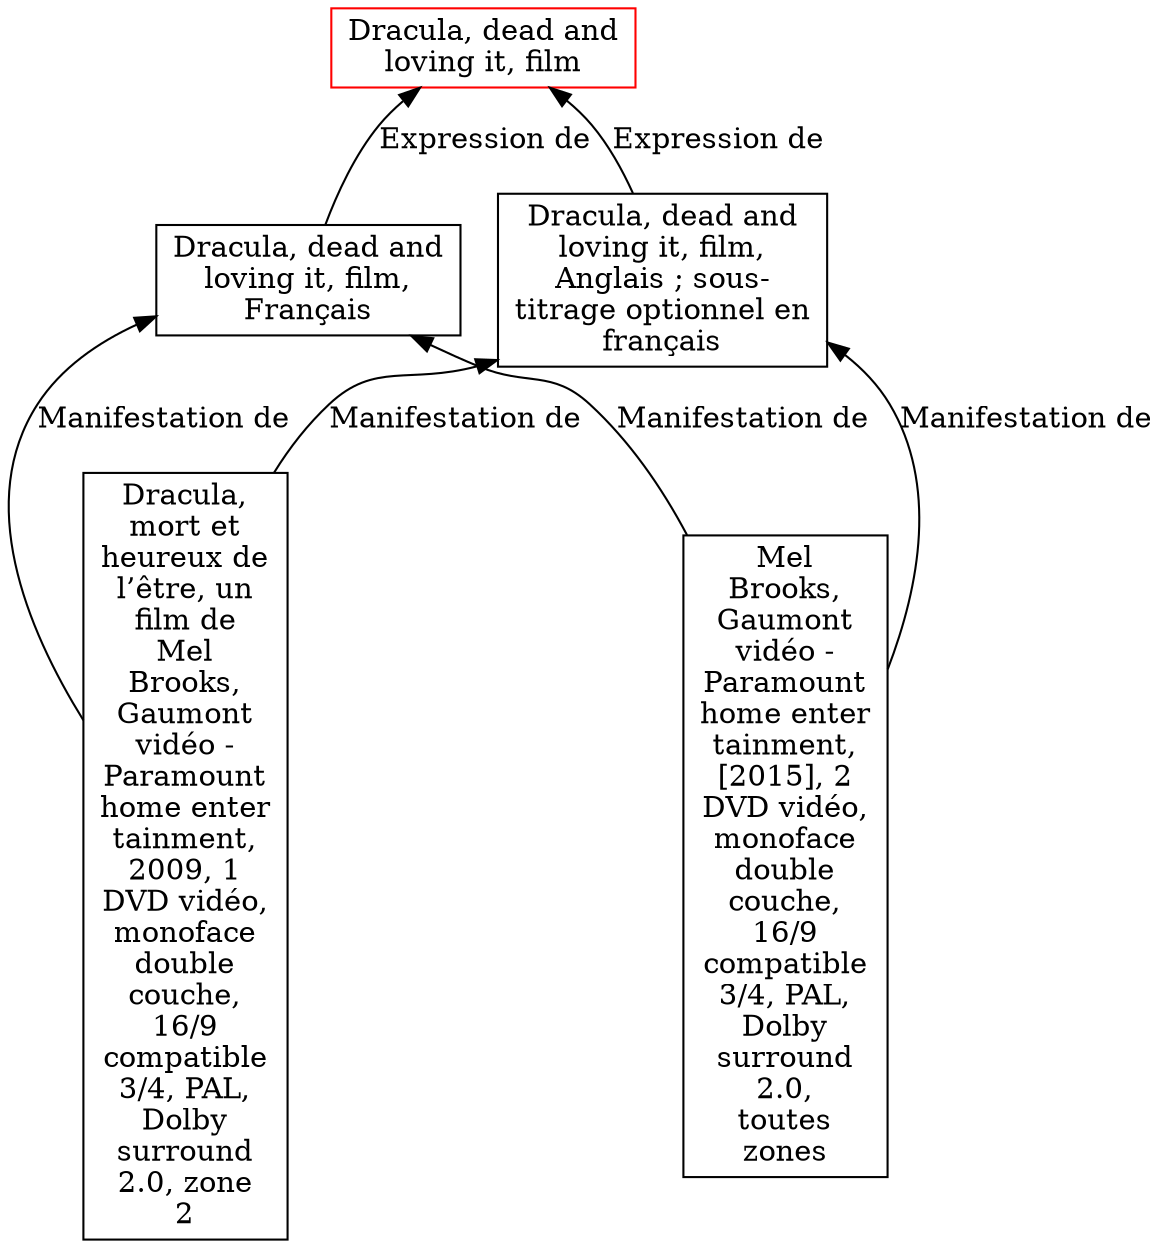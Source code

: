 // Notice UMLRM0120
digraph UMLRM0120 {
	node [align=left shape=rect]
	size="20,20"
	rankdir=BT
	UMLRM0120 [label="Dracula, dead and
loving it, film" color=red]
	UMLRM0121 [label="Dracula, dead and
loving it, film,
Français"]
	UMLRM0121 -> UMLRM0120 [label="Expression de"]
	UMLRM0122 [label="Dracula,
mort et
heureux de
l’être, un
film de
Mel
Brooks,
Gaumont
vidéo -
Paramount
home enter
tainment,
2009, 1
DVD vidéo,
monoface
double
couche,
16/9
compatible
3/4, PAL,
Dolby
surround
2.0, zone
2"]
	UMLRM0122 -> UMLRM0121 [label="Manifestation de"]
	UMLRM0190 [label="Mel
Brooks,
Gaumont
vidéo -
Paramount
home enter
tainment,
[2015], 2
DVD vidéo,
monoface
double
couche,
16/9
compatible
3/4, PAL,
Dolby
surround
2.0,
toutes
zones"]
	UMLRM0190 -> UMLRM0121 [label="Manifestation de"]
	UMLRM0189 [label="Dracula, dead and
loving it, film,
Anglais ; sous-
titrage optionnel en
français"]
	UMLRM0189 -> UMLRM0120 [label="Expression de"]
	UMLRM0122 [label="Dracula,
mort et
heureux de
l’être, un
film de
Mel
Brooks,
Gaumont
vidéo -
Paramount
home enter
tainment,
2009, 1
DVD vidéo,
monoface
double
couche,
16/9
compatible
3/4, PAL,
Dolby
surround
2.0, zone
2"]
	UMLRM0122 -> UMLRM0189 [label="Manifestation de"]
	UMLRM0190 [label="Mel
Brooks,
Gaumont
vidéo -
Paramount
home enter
tainment,
[2015], 2
DVD vidéo,
monoface
double
couche,
16/9
compatible
3/4, PAL,
Dolby
surround
2.0,
toutes
zones"]
	UMLRM0190 -> UMLRM0189 [label="Manifestation de"]
}
